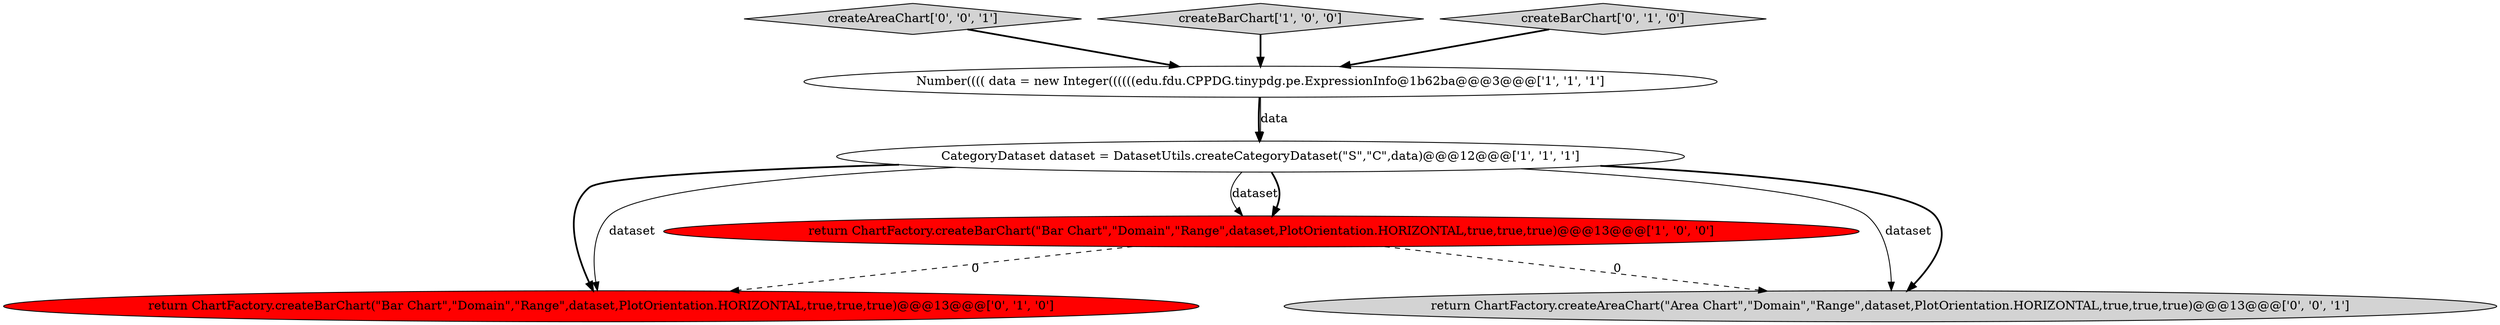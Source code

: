 digraph {
4 [style = filled, label = "return ChartFactory.createBarChart(\"Bar Chart\",\"Domain\",\"Range\",dataset,PlotOrientation.HORIZONTAL,true,true,true)@@@13@@@['0', '1', '0']", fillcolor = red, shape = ellipse image = "AAA1AAABBB2BBB"];
7 [style = filled, label = "createAreaChart['0', '0', '1']", fillcolor = lightgray, shape = diamond image = "AAA0AAABBB3BBB"];
3 [style = filled, label = "return ChartFactory.createBarChart(\"Bar Chart\",\"Domain\",\"Range\",dataset,PlotOrientation.HORIZONTAL,true,true,true)@@@13@@@['1', '0', '0']", fillcolor = red, shape = ellipse image = "AAA1AAABBB1BBB"];
0 [style = filled, label = "Number(((( data = new Integer((((((edu.fdu.CPPDG.tinypdg.pe.ExpressionInfo@1b62ba@@@3@@@['1', '1', '1']", fillcolor = white, shape = ellipse image = "AAA0AAABBB1BBB"];
2 [style = filled, label = "CategoryDataset dataset = DatasetUtils.createCategoryDataset(\"S\",\"C\",data)@@@12@@@['1', '1', '1']", fillcolor = white, shape = ellipse image = "AAA0AAABBB1BBB"];
1 [style = filled, label = "createBarChart['1', '0', '0']", fillcolor = lightgray, shape = diamond image = "AAA0AAABBB1BBB"];
5 [style = filled, label = "createBarChart['0', '1', '0']", fillcolor = lightgray, shape = diamond image = "AAA0AAABBB2BBB"];
6 [style = filled, label = "return ChartFactory.createAreaChart(\"Area Chart\",\"Domain\",\"Range\",dataset,PlotOrientation.HORIZONTAL,true,true,true)@@@13@@@['0', '0', '1']", fillcolor = lightgray, shape = ellipse image = "AAA0AAABBB3BBB"];
7->0 [style = bold, label=""];
0->2 [style = bold, label=""];
3->6 [style = dashed, label="0"];
1->0 [style = bold, label=""];
2->6 [style = solid, label="dataset"];
2->3 [style = solid, label="dataset"];
5->0 [style = bold, label=""];
3->4 [style = dashed, label="0"];
2->4 [style = bold, label=""];
2->6 [style = bold, label=""];
2->3 [style = bold, label=""];
0->2 [style = solid, label="data"];
2->4 [style = solid, label="dataset"];
}
